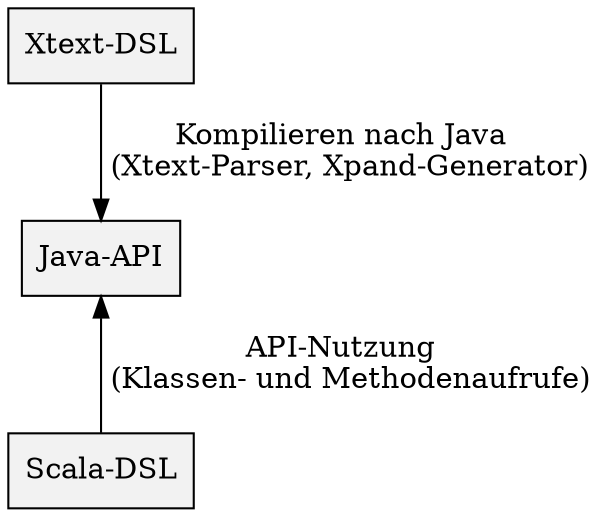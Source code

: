 digraph dsl_dsl_api{
	node[shape=box style=filled fillcolor=gray95]
	xtext[label="Xtext-DSL"]
	scala[label="Scala-DSL"]
	api[label="Java-API"]
	xtext->api[label="Kompilieren nach Java \n (Xtext-Parser, Xpand-Generator)"]
	api->scala[dir=back label="API-Nutzung \n (Klassen- und Methodenaufrufe)"]
}